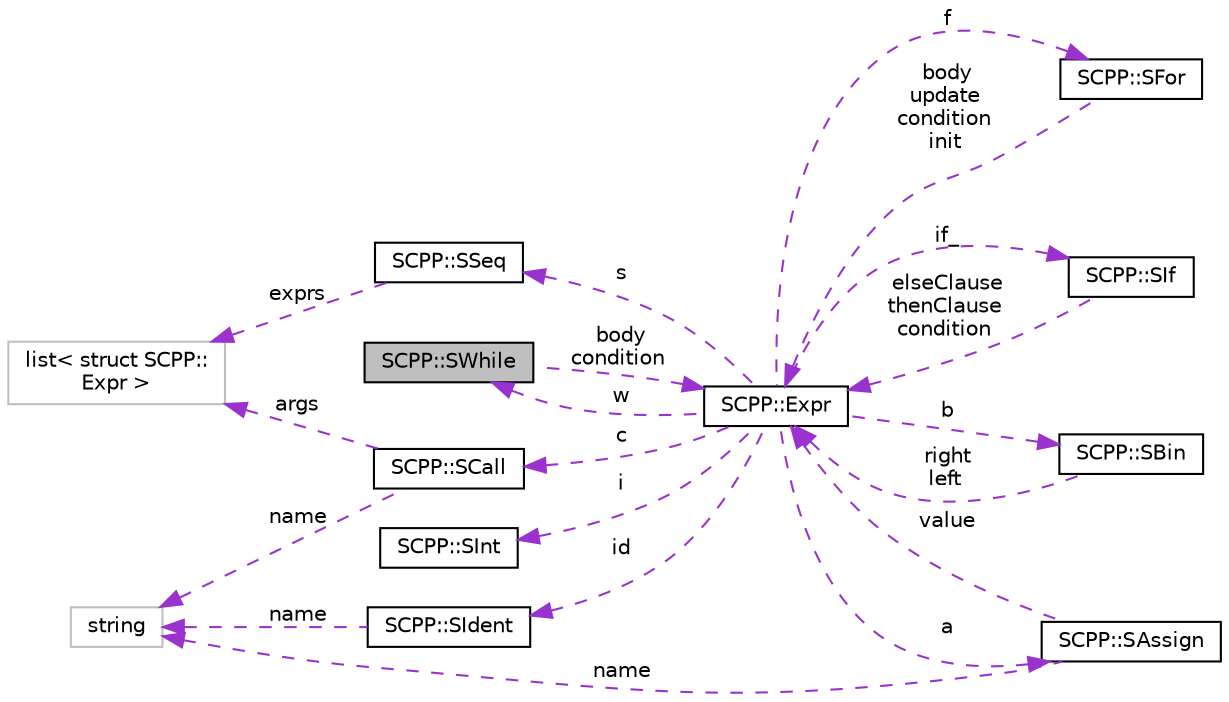 digraph "SCPP::SWhile"
{
 // LATEX_PDF_SIZE
  edge [fontname="Helvetica",fontsize="10",labelfontname="Helvetica",labelfontsize="10"];
  node [fontname="Helvetica",fontsize="10",shape=record];
  rankdir="LR";
  Node1 [label="SCPP::SWhile",height=0.2,width=0.4,color="black", fillcolor="grey75", style="filled", fontcolor="black",tooltip=" "];
  Node2 -> Node1 [dir="back",color="darkorchid3",fontsize="10",style="dashed",label=" body\ncondition" ,fontname="Helvetica"];
  Node2 [label="SCPP::Expr",height=0.2,width=0.4,color="black", fillcolor="white", style="filled",URL="$structSCPP_1_1Expr.html",tooltip="式を表す構造体"];
  Node3 -> Node2 [dir="back",color="darkorchid3",fontsize="10",style="dashed",label=" f" ,fontname="Helvetica"];
  Node3 [label="SCPP::SFor",height=0.2,width=0.4,color="black", fillcolor="white", style="filled",URL="$structSCPP_1_1SFor.html",tooltip=" "];
  Node2 -> Node3 [dir="back",color="darkorchid3",fontsize="10",style="dashed",label=" body\nupdate\ncondition\ninit" ,fontname="Helvetica"];
  Node4 -> Node2 [dir="back",color="darkorchid3",fontsize="10",style="dashed",label=" if_" ,fontname="Helvetica"];
  Node4 [label="SCPP::SIf",height=0.2,width=0.4,color="black", fillcolor="white", style="filled",URL="$structSCPP_1_1SIf.html",tooltip=" "];
  Node2 -> Node4 [dir="back",color="darkorchid3",fontsize="10",style="dashed",label=" elseClause\nthenClause\ncondition" ,fontname="Helvetica"];
  Node5 -> Node2 [dir="back",color="darkorchid3",fontsize="10",style="dashed",label=" b" ,fontname="Helvetica"];
  Node5 [label="SCPP::SBin",height=0.2,width=0.4,color="black", fillcolor="white", style="filled",URL="$structSCPP_1_1SBin.html",tooltip=" "];
  Node2 -> Node5 [dir="back",color="darkorchid3",fontsize="10",style="dashed",label=" right\nleft" ,fontname="Helvetica"];
  Node6 -> Node2 [dir="back",color="darkorchid3",fontsize="10",style="dashed",label=" id" ,fontname="Helvetica"];
  Node6 [label="SCPP::SIdent",height=0.2,width=0.4,color="black", fillcolor="white", style="filled",URL="$structSCPP_1_1SIdent.html",tooltip=" "];
  Node7 -> Node6 [dir="back",color="darkorchid3",fontsize="10",style="dashed",label=" name" ,fontname="Helvetica"];
  Node7 [label="string",height=0.2,width=0.4,color="grey75", fillcolor="white", style="filled",tooltip=" "];
  Node1 -> Node2 [dir="back",color="darkorchid3",fontsize="10",style="dashed",label=" w" ,fontname="Helvetica"];
  Node8 -> Node2 [dir="back",color="darkorchid3",fontsize="10",style="dashed",label=" s" ,fontname="Helvetica"];
  Node8 [label="SCPP::SSeq",height=0.2,width=0.4,color="black", fillcolor="white", style="filled",URL="$structSCPP_1_1SSeq.html",tooltip=" "];
  Node9 -> Node8 [dir="back",color="darkorchid3",fontsize="10",style="dashed",label=" exprs" ,fontname="Helvetica"];
  Node9 [label="list\< struct SCPP::\lExpr \>",height=0.2,width=0.4,color="grey75", fillcolor="white", style="filled",tooltip=" "];
  Node10 -> Node2 [dir="back",color="darkorchid3",fontsize="10",style="dashed",label=" i" ,fontname="Helvetica"];
  Node10 [label="SCPP::SInt",height=0.2,width=0.4,color="black", fillcolor="white", style="filled",URL="$structSCPP_1_1SInt.html",tooltip=" "];
  Node11 -> Node2 [dir="back",color="darkorchid3",fontsize="10",style="dashed",label=" a" ,fontname="Helvetica"];
  Node11 [label="SCPP::SAssign",height=0.2,width=0.4,color="black", fillcolor="white", style="filled",URL="$structSCPP_1_1SAssign.html",tooltip=" "];
  Node7 -> Node11 [dir="back",color="darkorchid3",fontsize="10",style="dashed",label=" name" ,fontname="Helvetica"];
  Node2 -> Node11 [dir="back",color="darkorchid3",fontsize="10",style="dashed",label=" value" ,fontname="Helvetica"];
  Node12 -> Node2 [dir="back",color="darkorchid3",fontsize="10",style="dashed",label=" c" ,fontname="Helvetica"];
  Node12 [label="SCPP::SCall",height=0.2,width=0.4,color="black", fillcolor="white", style="filled",URL="$structSCPP_1_1SCall.html",tooltip=" "];
  Node9 -> Node12 [dir="back",color="darkorchid3",fontsize="10",style="dashed",label=" args" ,fontname="Helvetica"];
  Node7 -> Node12 [dir="back",color="darkorchid3",fontsize="10",style="dashed",label=" name" ,fontname="Helvetica"];
}
